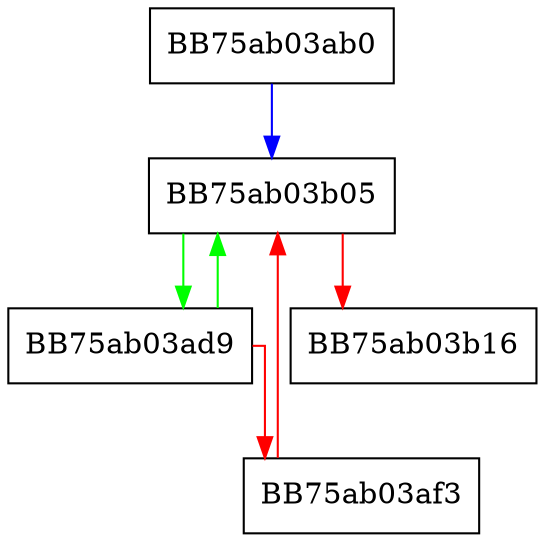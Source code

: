 digraph maxn {
  node [shape="box"];
  graph [splines=ortho];
  BB75ab03ab0 -> BB75ab03b05 [color="blue"];
  BB75ab03ad9 -> BB75ab03b05 [color="green"];
  BB75ab03ad9 -> BB75ab03af3 [color="red"];
  BB75ab03af3 -> BB75ab03b05 [color="red"];
  BB75ab03b05 -> BB75ab03ad9 [color="green"];
  BB75ab03b05 -> BB75ab03b16 [color="red"];
}